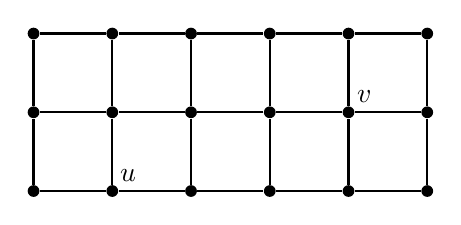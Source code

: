 \begin{tikzpicture}[dot/.style={circle,inner sep=1.5pt,fill}]

\foreach \x in {0,1,...,5}{
	\foreach \a in {0,1,2}{
	\node[dot] (\x\a) at (\x,\a) {};
}}
\foreach \x [evaluate=\x as \y using {int(\x+1)}] in {0,1,...,4}{
	\foreach \a [evaluate=\a as \b using {int(\a+1)}] in {0,1}{
	\draw[thick,-](\x\a) -- (\x\b);
	\draw[thick,-](\x\a) -- (\y\a);
}
}
\foreach \x [evaluate=\x as \y using {int(\x+1)}] in {0,1,...,4}{
		\draw[thick,-](\x2) -- (\y2);
}
\foreach \a [evaluate=\a as \b using {int(\a+1)}] in {0,1}{
		\draw[thick,-](5\a) -- (5\b);
	}
\node at ([shift={(0.2,0.2)}]10) {$u$};
\node at ([shift={(0.2,0.2)}]41) {$v$};
\end{tikzpicture}
